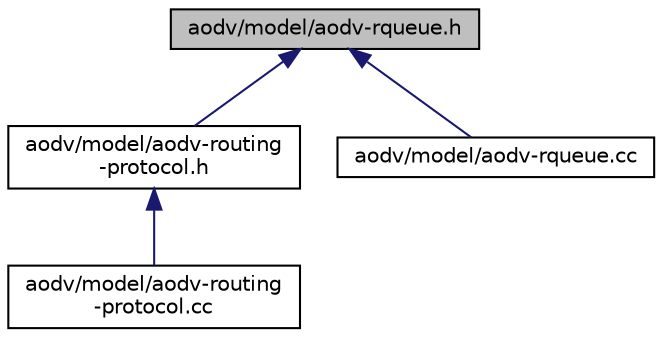digraph "aodv/model/aodv-rqueue.h"
{
  edge [fontname="Helvetica",fontsize="10",labelfontname="Helvetica",labelfontsize="10"];
  node [fontname="Helvetica",fontsize="10",shape=record];
  Node1 [label="aodv/model/aodv-rqueue.h",height=0.2,width=0.4,color="black", fillcolor="grey75", style="filled", fontcolor="black"];
  Node1 -> Node2 [dir="back",color="midnightblue",fontsize="10",style="solid"];
  Node2 [label="aodv/model/aodv-routing\l-protocol.h",height=0.2,width=0.4,color="black", fillcolor="white", style="filled",URL="$d1/db0/aodv-routing-protocol_8h.html"];
  Node2 -> Node3 [dir="back",color="midnightblue",fontsize="10",style="solid"];
  Node3 [label="aodv/model/aodv-routing\l-protocol.cc",height=0.2,width=0.4,color="black", fillcolor="white", style="filled",URL="$da/d22/aodv-routing-protocol_8cc.html"];
  Node1 -> Node4 [dir="back",color="midnightblue",fontsize="10",style="solid"];
  Node4 [label="aodv/model/aodv-rqueue.cc",height=0.2,width=0.4,color="black", fillcolor="white", style="filled",URL="$d7/d0a/aodv-rqueue_8cc.html"];
}
